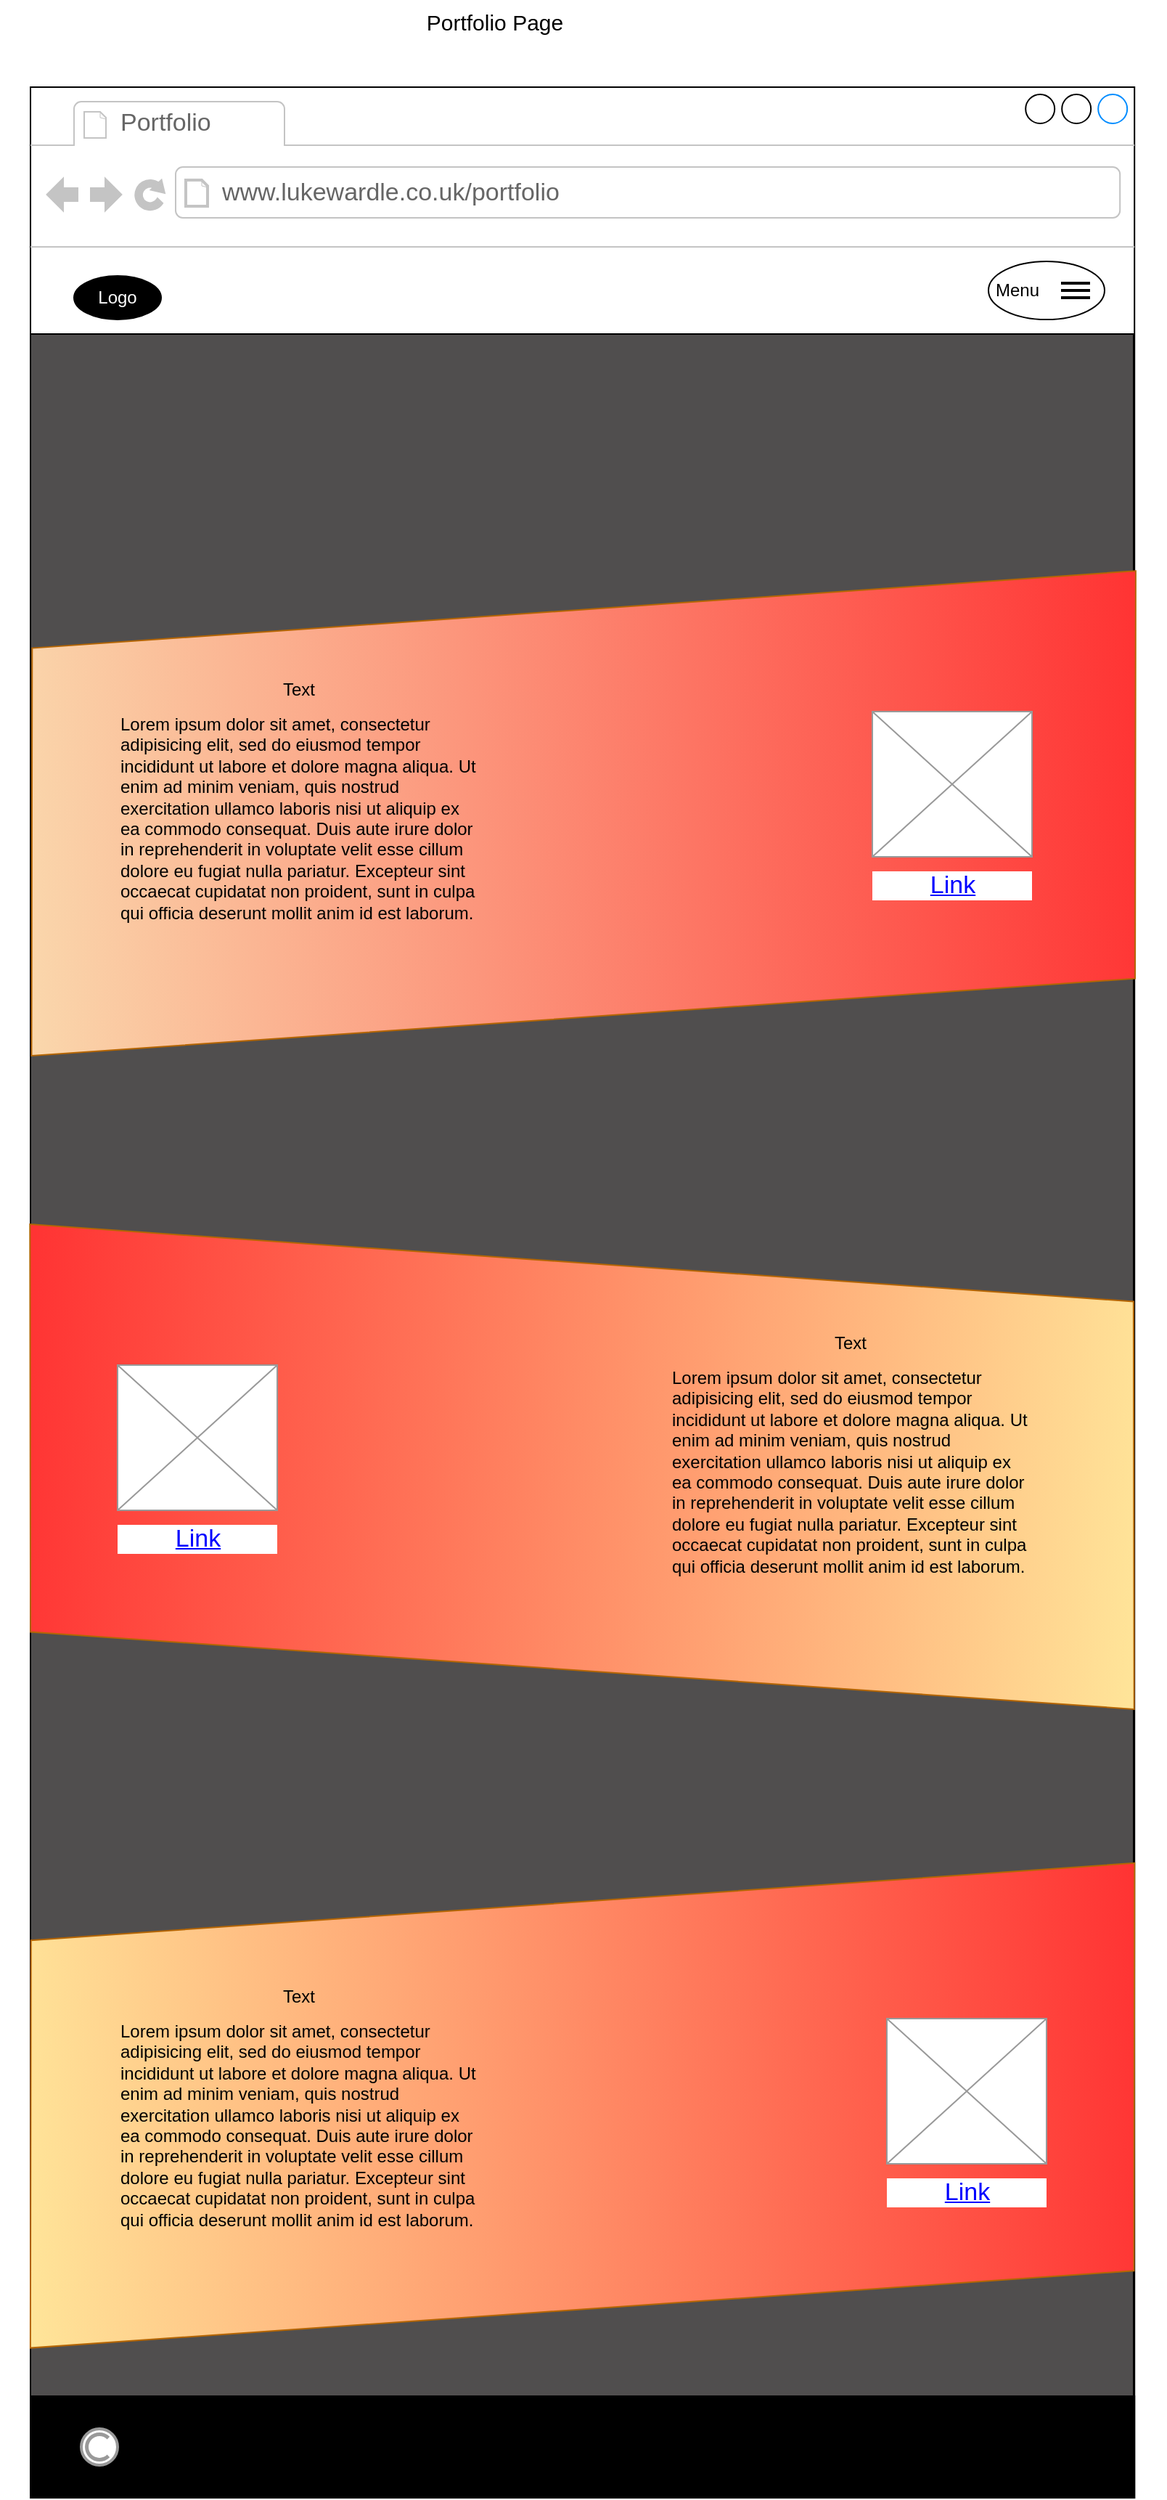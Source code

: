 <mxfile version="21.1.7" type="device">
  <diagram name="Page-1" id="Y7Nr0Ft3FKeqA8GHlqLD">
    <mxGraphModel dx="2017" dy="788" grid="1" gridSize="10" guides="1" tooltips="1" connect="1" arrows="1" fold="1" page="1" pageScale="1" pageWidth="827" pageHeight="1169" math="0" shadow="0">
      <root>
        <mxCell id="0" />
        <mxCell id="1" parent="0" />
        <mxCell id="ngZK3lVCmSARFCQLHR2R-2" value="" style="strokeWidth=1;shadow=0;dashed=0;align=center;html=1;shape=mxgraph.mockup.containers.browserWindow;rSize=0;strokeColor2=#008cff;strokeColor3=#c4c4c4;mainText=,;recursiveResize=0;" parent="1" vertex="1">
          <mxGeometry x="80" y="70" width="760.6" height="1660" as="geometry" />
        </mxCell>
        <mxCell id="ngZK3lVCmSARFCQLHR2R-3" value="Portfolio" style="strokeWidth=1;shadow=0;dashed=0;align=center;html=1;shape=mxgraph.mockup.containers.anchor;fontSize=17;fontColor=#666666;align=left;whiteSpace=wrap;" parent="ngZK3lVCmSARFCQLHR2R-2" vertex="1">
          <mxGeometry x="60" y="12" width="110" height="26" as="geometry" />
        </mxCell>
        <mxCell id="ngZK3lVCmSARFCQLHR2R-4" value="www.lukewardle.co.uk/portfolio" style="strokeWidth=1;shadow=0;dashed=0;align=center;html=1;shape=mxgraph.mockup.containers.anchor;rSize=0;fontSize=17;fontColor=#666666;align=left;" parent="ngZK3lVCmSARFCQLHR2R-2" vertex="1">
          <mxGeometry x="130" y="60" width="250" height="26" as="geometry" />
        </mxCell>
        <mxCell id="ngZK3lVCmSARFCQLHR2R-13" value="" style="ellipse;whiteSpace=wrap;html=1;fillColor=#000000;" parent="ngZK3lVCmSARFCQLHR2R-2" vertex="1">
          <mxGeometry x="30" y="130" width="60" height="30" as="geometry" />
        </mxCell>
        <mxCell id="ngZK3lVCmSARFCQLHR2R-15" value="" style="line;strokeWidth=2;html=1;" parent="ngZK3lVCmSARFCQLHR2R-2" vertex="1">
          <mxGeometry y="170" width="760" height="10" as="geometry" />
        </mxCell>
        <mxCell id="ngZK3lVCmSARFCQLHR2R-16" value="" style="ellipse;whiteSpace=wrap;html=1;" parent="ngZK3lVCmSARFCQLHR2R-2" vertex="1">
          <mxGeometry x="660" y="120" width="80" height="40" as="geometry" />
        </mxCell>
        <mxCell id="ngZK3lVCmSARFCQLHR2R-17" value="Menu" style="text;html=1;strokeColor=none;fillColor=none;align=center;verticalAlign=middle;whiteSpace=wrap;rounded=0;" parent="ngZK3lVCmSARFCQLHR2R-2" vertex="1">
          <mxGeometry x="650" y="125" width="60" height="30" as="geometry" />
        </mxCell>
        <mxCell id="ngZK3lVCmSARFCQLHR2R-19" value="" style="line;strokeWidth=2;html=1;" parent="ngZK3lVCmSARFCQLHR2R-2" vertex="1">
          <mxGeometry x="710" y="130" width="20" height="10" as="geometry" />
        </mxCell>
        <mxCell id="ngZK3lVCmSARFCQLHR2R-20" value="" style="line;strokeWidth=2;html=1;" parent="ngZK3lVCmSARFCQLHR2R-2" vertex="1">
          <mxGeometry x="710" y="135" width="20" height="10" as="geometry" />
        </mxCell>
        <mxCell id="ngZK3lVCmSARFCQLHR2R-21" value="" style="line;strokeWidth=2;html=1;" parent="ngZK3lVCmSARFCQLHR2R-2" vertex="1">
          <mxGeometry x="710" y="140" width="20" height="10" as="geometry" />
        </mxCell>
        <mxCell id="ngZK3lVCmSARFCQLHR2R-22" value="Logo" style="text;html=1;strokeColor=none;fillColor=none;align=center;verticalAlign=middle;whiteSpace=wrap;rounded=0;fontColor=#FFFFFF;" parent="ngZK3lVCmSARFCQLHR2R-2" vertex="1">
          <mxGeometry x="30" y="135" width="60" height="20" as="geometry" />
        </mxCell>
        <mxCell id="ngZK3lVCmSARFCQLHR2R-23" value="" style="rounded=0;whiteSpace=wrap;html=1;labelBackgroundColor=#1A1A1A;fillColor=#000000;" parent="ngZK3lVCmSARFCQLHR2R-2" vertex="1">
          <mxGeometry x="0.6" y="1590" width="760" height="70" as="geometry" />
        </mxCell>
        <mxCell id="ngZK3lVCmSARFCQLHR2R-29" value="" style="strokeColor=#999999;verticalLabelPosition=bottom;shadow=0;dashed=0;verticalAlign=top;strokeWidth=2;html=1;shape=mxgraph.mockup.misc.copyrightIcon;" parent="ngZK3lVCmSARFCQLHR2R-2" vertex="1">
          <mxGeometry x="35" y="1612.5" width="25" height="25" as="geometry" />
        </mxCell>
        <mxCell id="ngZK3lVCmSARFCQLHR2R-5" value="&lt;font style=&quot;font-size: 15px;&quot;&gt;Portfolio Page&lt;/font&gt;" style="text;html=1;strokeColor=none;fillColor=none;align=center;verticalAlign=middle;whiteSpace=wrap;rounded=0;" parent="1" vertex="1">
          <mxGeometry x="80" y="10" width="640" height="30" as="geometry" />
        </mxCell>
        <mxCell id="u8IDQrAkkJLQYA0ioa0u-6" value="" style="rounded=0;whiteSpace=wrap;html=1;fillColor=#504e4e;" vertex="1" parent="1">
          <mxGeometry x="80" y="240" width="760" height="1420" as="geometry" />
        </mxCell>
        <mxCell id="u8IDQrAkkJLQYA0ioa0u-1" value="" style="shape=parallelogram;perimeter=parallelogramPerimeter;whiteSpace=wrap;html=1;fixedSize=1;direction=east;portConstraintRotation=0;rotation=356;fillColor=#fad7ac;strokeColor=#b46504;gradientColor=#FF3333;gradientDirection=east;" vertex="1" parent="1">
          <mxGeometry x="70.01" y="430.07" width="782.16" height="280" as="geometry" />
        </mxCell>
        <mxCell id="u8IDQrAkkJLQYA0ioa0u-7" value="" style="shape=parallelogram;perimeter=parallelogramPerimeter;whiteSpace=wrap;html=1;fixedSize=1;direction=west;portConstraintRotation=0;rotation=4;fillColor=#FF3333;strokeColor=#b46504;flipH=0;flipV=1;gradientColor=#FFE599;gradientDirection=west;" vertex="1" parent="1">
          <mxGeometry x="68.92" y="880" width="782.16" height="280" as="geometry" />
        </mxCell>
        <mxCell id="u8IDQrAkkJLQYA0ioa0u-8" value="" style="shape=parallelogram;perimeter=parallelogramPerimeter;whiteSpace=wrap;html=1;fixedSize=1;direction=east;portConstraintRotation=0;rotation=356;fillColor=#FF3333;strokeColor=#b46504;gradientColor=#FFE599;gradientDirection=west;" vertex="1" parent="1">
          <mxGeometry x="69.22" y="1319.84" width="782.16" height="280" as="geometry" />
        </mxCell>
        <mxCell id="u8IDQrAkkJLQYA0ioa0u-9" value="" style="verticalLabelPosition=bottom;shadow=0;dashed=0;align=center;html=1;verticalAlign=top;strokeWidth=1;shape=mxgraph.mockup.graphics.simpleIcon;strokeColor=#999999;" vertex="1" parent="1">
          <mxGeometry x="660" y="500" width="110" height="100" as="geometry" />
        </mxCell>
        <mxCell id="u8IDQrAkkJLQYA0ioa0u-10" value="" style="verticalLabelPosition=bottom;shadow=0;dashed=0;align=center;html=1;verticalAlign=top;strokeWidth=1;shape=mxgraph.mockup.graphics.simpleIcon;strokeColor=#999999;" vertex="1" parent="1">
          <mxGeometry x="140" y="950" width="110" height="100" as="geometry" />
        </mxCell>
        <mxCell id="u8IDQrAkkJLQYA0ioa0u-11" value="" style="verticalLabelPosition=bottom;shadow=0;dashed=0;align=center;html=1;verticalAlign=top;strokeWidth=1;shape=mxgraph.mockup.graphics.simpleIcon;strokeColor=#999999;" vertex="1" parent="1">
          <mxGeometry x="670" y="1400" width="110" height="100" as="geometry" />
        </mxCell>
        <mxCell id="u8IDQrAkkJLQYA0ioa0u-12" value="Link" style="shape=rectangle;strokeColor=none;fillColor=default;linkText=;fontSize=17;fontColor=#0000ff;fontStyle=4;html=1;align=center;" vertex="1" parent="1">
          <mxGeometry x="660" y="610" width="110" height="20" as="geometry" />
        </mxCell>
        <mxCell id="u8IDQrAkkJLQYA0ioa0u-13" value="Link" style="shape=rectangle;strokeColor=none;fillColor=default;linkText=;fontSize=17;fontColor=#0000ff;fontStyle=4;html=1;align=center;" vertex="1" parent="1">
          <mxGeometry x="140" y="1060" width="110" height="20" as="geometry" />
        </mxCell>
        <mxCell id="u8IDQrAkkJLQYA0ioa0u-14" value="Link" style="shape=rectangle;strokeColor=none;fillColor=default;linkText=;fontSize=17;fontColor=#0000ff;fontStyle=4;html=1;align=center;" vertex="1" parent="1">
          <mxGeometry x="670" y="1510" width="110" height="20" as="geometry" />
        </mxCell>
        <mxCell id="u8IDQrAkkJLQYA0ioa0u-17" value="Lorem ipsum dolor sit amet, consectetur adipisicing elit, sed do eiusmod tempor incididunt ut labore et dolore magna aliqua. Ut enim ad minim veniam, quis nostrud exercitation ullamco laboris nisi ut aliquip ex ea commodo consequat. Duis aute irure dolor in reprehenderit in voluptate velit esse cillum dolore eu fugiat nulla pariatur. Excepteur sint occaecat cupidatat non proident, sunt in culpa qui officia deserunt mollit anim id est laborum.&lt;br&gt;" style="text;spacingTop=-5;whiteSpace=wrap;html=1;align=left;fontSize=12;fontFamily=Helvetica;fillColor=none;strokeColor=none;" vertex="1" parent="1">
          <mxGeometry x="140" y="500" width="250" height="150" as="geometry" />
        </mxCell>
        <mxCell id="u8IDQrAkkJLQYA0ioa0u-18" value="Lorem ipsum dolor sit amet, consectetur adipisicing elit, sed do eiusmod tempor incididunt ut labore et dolore magna aliqua. Ut enim ad minim veniam, quis nostrud exercitation ullamco laboris nisi ut aliquip ex ea commodo consequat. Duis aute irure dolor in reprehenderit in voluptate velit esse cillum dolore eu fugiat nulla pariatur. Excepteur sint occaecat cupidatat non proident, sunt in culpa qui officia deserunt mollit anim id est laborum.&lt;br&gt;" style="text;spacingTop=-5;whiteSpace=wrap;html=1;align=left;fontSize=12;fontFamily=Helvetica;fillColor=none;strokeColor=none;" vertex="1" parent="1">
          <mxGeometry x="520" y="950" width="250" height="150" as="geometry" />
        </mxCell>
        <mxCell id="u8IDQrAkkJLQYA0ioa0u-19" value="Lorem ipsum dolor sit amet, consectetur adipisicing elit, sed do eiusmod tempor incididunt ut labore et dolore magna aliqua. Ut enim ad minim veniam, quis nostrud exercitation ullamco laboris nisi ut aliquip ex ea commodo consequat. Duis aute irure dolor in reprehenderit in voluptate velit esse cillum dolore eu fugiat nulla pariatur. Excepteur sint occaecat cupidatat non proident, sunt in culpa qui officia deserunt mollit anim id est laborum.&lt;br&gt;" style="text;spacingTop=-5;whiteSpace=wrap;html=1;align=left;fontSize=12;fontFamily=Helvetica;fillColor=none;strokeColor=none;" vertex="1" parent="1">
          <mxGeometry x="140" y="1400" width="250" height="150" as="geometry" />
        </mxCell>
        <mxCell id="u8IDQrAkkJLQYA0ioa0u-20" value="Text" style="text;html=1;strokeColor=none;fillColor=none;align=center;verticalAlign=middle;whiteSpace=wrap;rounded=0;" vertex="1" parent="1">
          <mxGeometry x="235" y="470" width="60" height="30" as="geometry" />
        </mxCell>
        <mxCell id="u8IDQrAkkJLQYA0ioa0u-21" value="Text" style="text;html=1;strokeColor=none;fillColor=none;align=center;verticalAlign=middle;whiteSpace=wrap;rounded=0;" vertex="1" parent="1">
          <mxGeometry x="615" y="920" width="60" height="30" as="geometry" />
        </mxCell>
        <mxCell id="u8IDQrAkkJLQYA0ioa0u-22" value="Text" style="text;html=1;strokeColor=none;fillColor=none;align=center;verticalAlign=middle;whiteSpace=wrap;rounded=0;" vertex="1" parent="1">
          <mxGeometry x="235" y="1370" width="60" height="30" as="geometry" />
        </mxCell>
      </root>
    </mxGraphModel>
  </diagram>
</mxfile>
